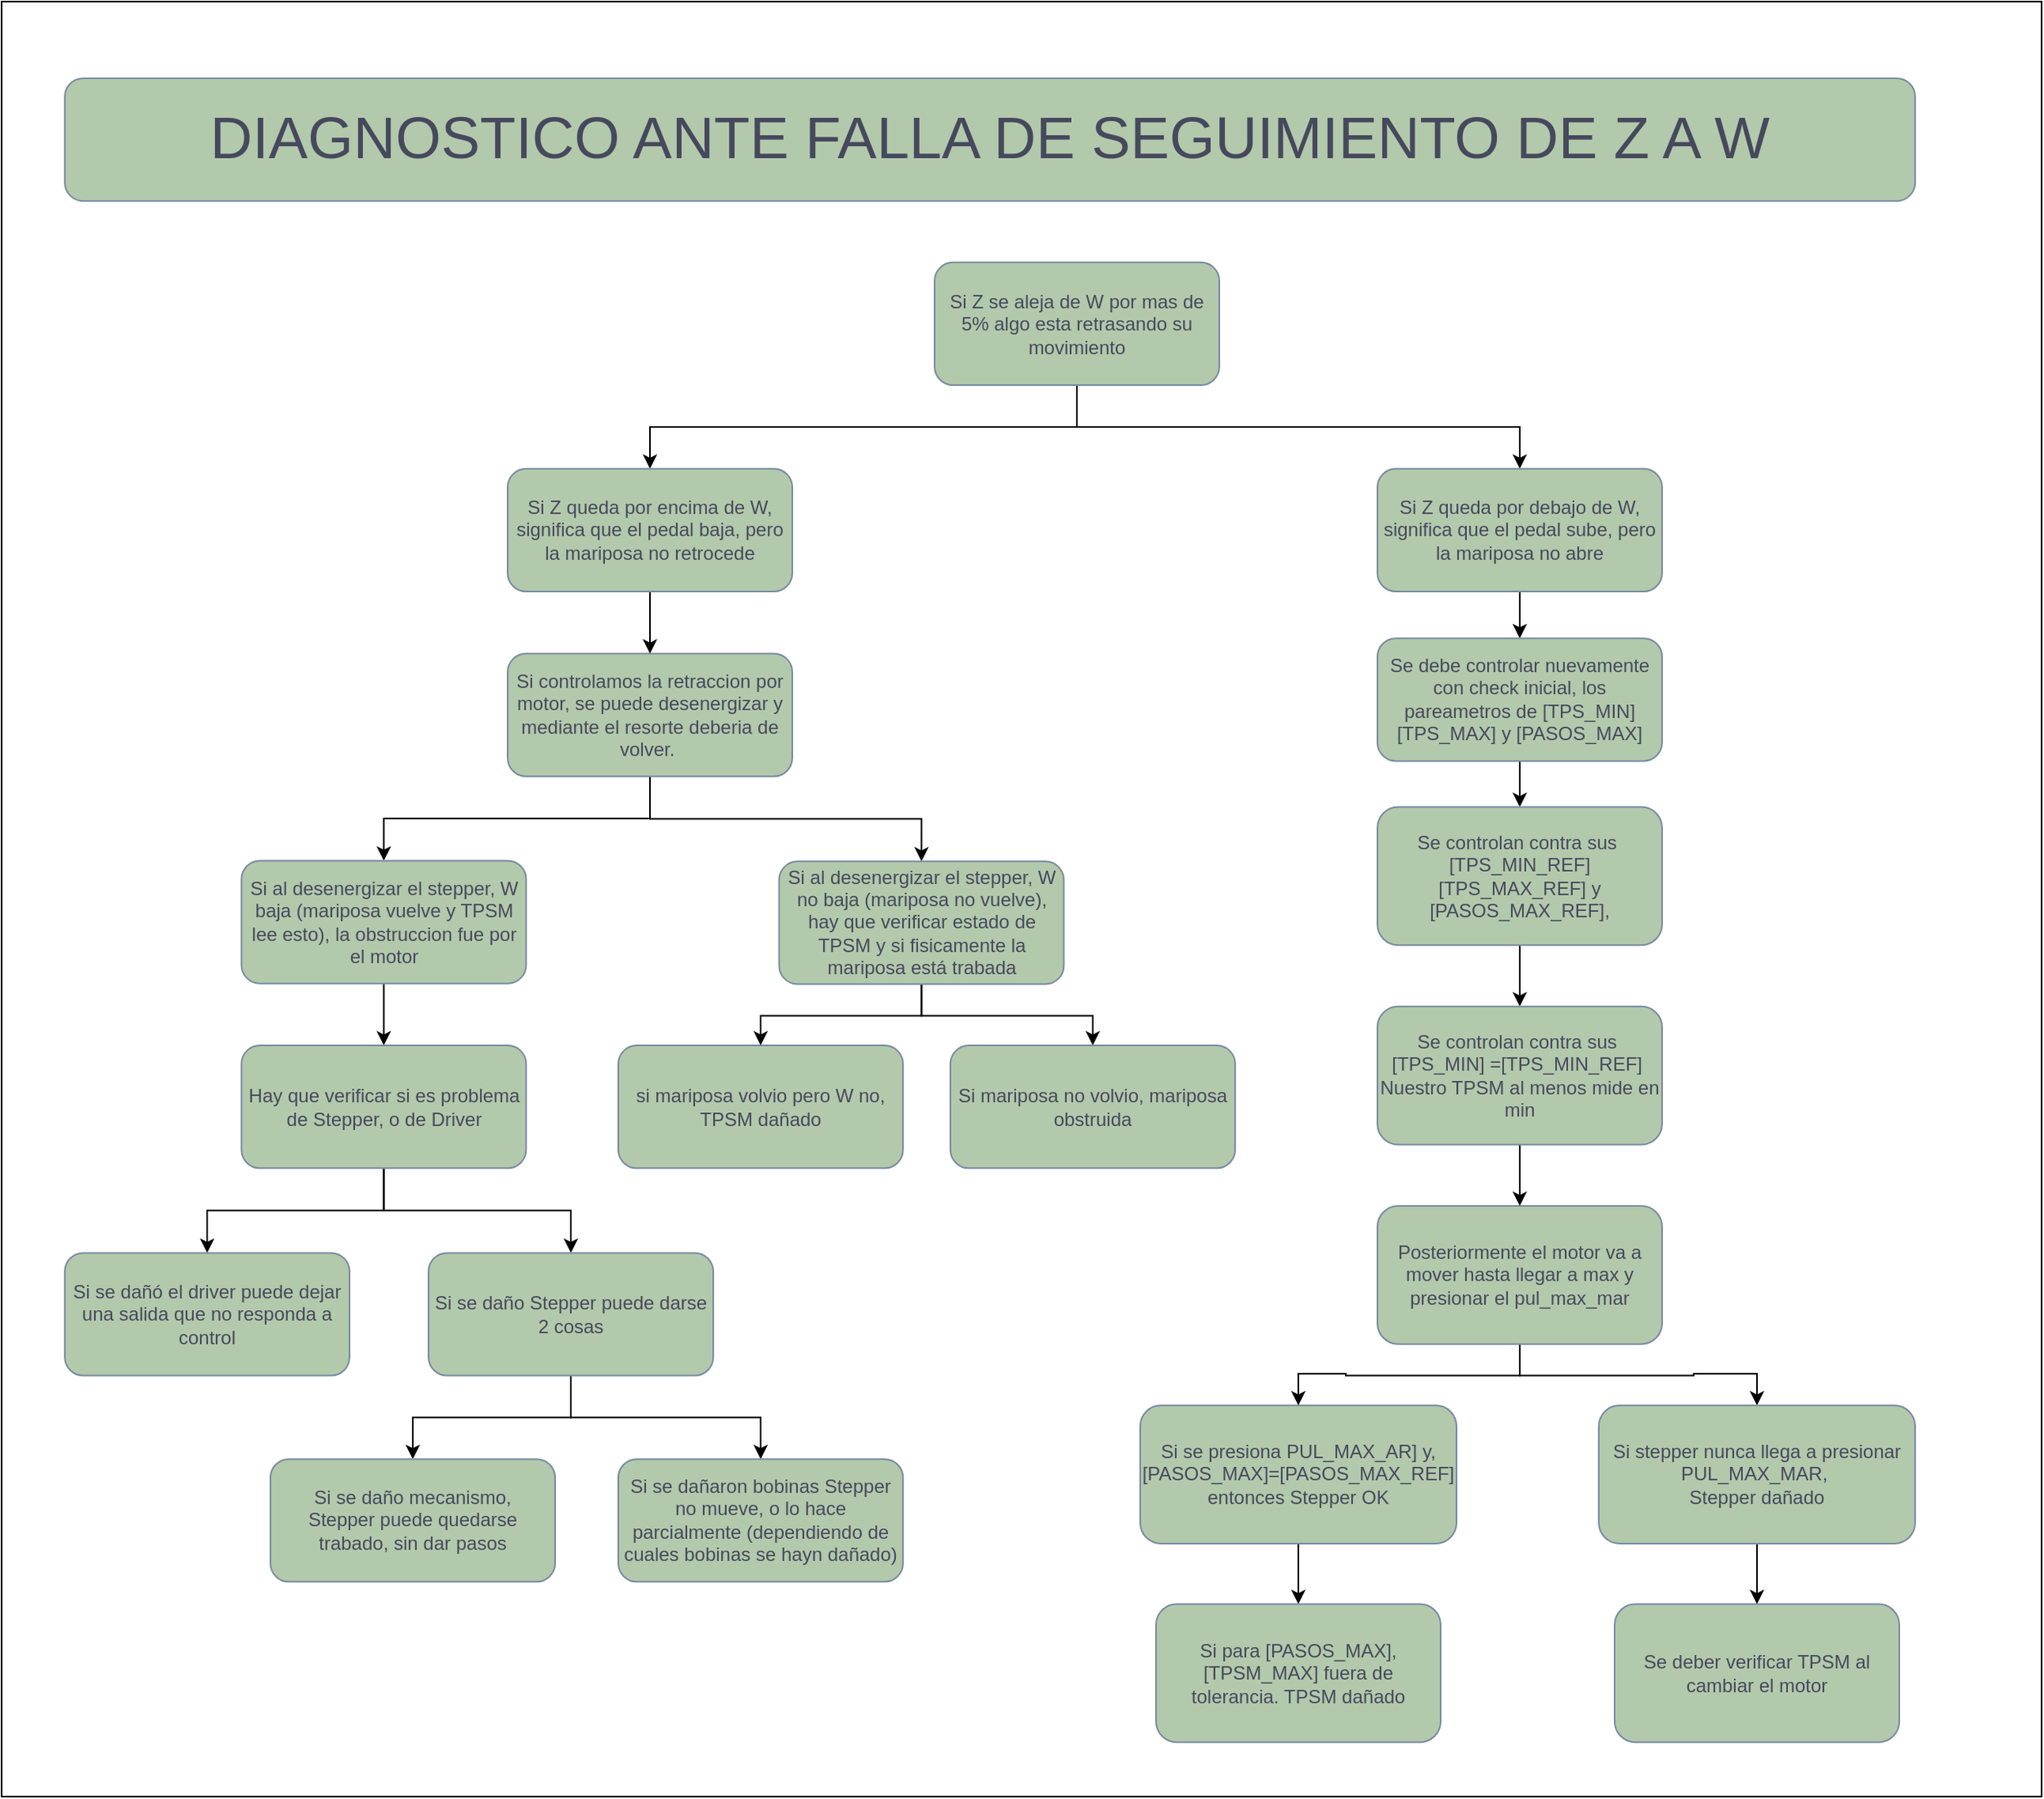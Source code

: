 <mxfile version="26.2.12">
  <diagram name="Página-1" id="mWMyra1-hBtDh2re22eu">
    <mxGraphModel grid="1" page="1" gridSize="10" guides="1" tooltips="1" connect="1" arrows="1" fold="1" pageScale="1" pageWidth="827" pageHeight="1169" math="0" shadow="0">
      <root>
        <mxCell id="0" />
        <mxCell id="1" parent="0" />
        <mxCell id="gw21Ktum4oAkzvE9UjB--1" value="" style="group" connectable="0" vertex="1" parent="1">
          <mxGeometry x="1080" y="5862" width="1290" height="1135" as="geometry" />
        </mxCell>
        <mxCell id="gw21Ktum4oAkzvE9UjB--2" value="" style="edgeStyle=orthogonalEdgeStyle;rounded=0;orthogonalLoop=1;jettySize=auto;html=1;exitX=0.5;exitY=1;exitDx=0;exitDy=0;" edge="1" parent="gw21Ktum4oAkzvE9UjB--1" source="gw21Ktum4oAkzvE9UjB--4" target="gw21Ktum4oAkzvE9UjB--9">
          <mxGeometry relative="1" as="geometry" />
        </mxCell>
        <mxCell id="gw21Ktum4oAkzvE9UjB--3" style="edgeStyle=orthogonalEdgeStyle;rounded=0;orthogonalLoop=1;jettySize=auto;html=1;entryX=0.5;entryY=0;entryDx=0;entryDy=0;exitX=0.5;exitY=1;exitDx=0;exitDy=0;" edge="1" parent="gw21Ktum4oAkzvE9UjB--1" source="gw21Ktum4oAkzvE9UjB--4" target="gw21Ktum4oAkzvE9UjB--11">
          <mxGeometry relative="1" as="geometry" />
        </mxCell>
        <mxCell id="gw21Ktum4oAkzvE9UjB--4" value="Si Z se aleja de W por mas de 5% algo esta retrasando su movimiento" style="rounded=1;whiteSpace=wrap;html=1;strokeColor=#788AA3;fontColor=#46495D;fillColor=#B2C9AB;movable=1;resizable=1;rotatable=1;deletable=1;editable=1;locked=0;connectable=1;" vertex="1" parent="gw21Ktum4oAkzvE9UjB--1">
          <mxGeometry x="590" y="164.915" width="180" height="77.607" as="geometry" />
        </mxCell>
        <mxCell id="gw21Ktum4oAkzvE9UjB--5" style="edgeStyle=orthogonalEdgeStyle;rounded=0;orthogonalLoop=1;jettySize=auto;html=1;entryX=0.5;entryY=0;entryDx=0;entryDy=0;" edge="1" parent="gw21Ktum4oAkzvE9UjB--1" source="gw21Ktum4oAkzvE9UjB--7" target="gw21Ktum4oAkzvE9UjB--14">
          <mxGeometry relative="1" as="geometry" />
        </mxCell>
        <mxCell id="gw21Ktum4oAkzvE9UjB--6" style="edgeStyle=orthogonalEdgeStyle;rounded=0;orthogonalLoop=1;jettySize=auto;html=1;entryX=0.5;entryY=0;entryDx=0;entryDy=0;exitX=0.5;exitY=1;exitDx=0;exitDy=0;" edge="1" parent="gw21Ktum4oAkzvE9UjB--1" source="gw21Ktum4oAkzvE9UjB--7" target="gw21Ktum4oAkzvE9UjB--17">
          <mxGeometry relative="1" as="geometry" />
        </mxCell>
        <mxCell id="gw21Ktum4oAkzvE9UjB--7" value="Si controlamos la retraccion por motor, se puede desenergizar y mediante el resorte deberia de volver.&amp;nbsp;" style="rounded=1;whiteSpace=wrap;html=1;strokeColor=#788AA3;fontColor=#46495D;fillColor=#B2C9AB;movable=1;resizable=1;rotatable=1;deletable=1;editable=1;locked=0;connectable=1;" vertex="1" parent="gw21Ktum4oAkzvE9UjB--1">
          <mxGeometry x="320" y="412.286" width="180" height="77.607" as="geometry" />
        </mxCell>
        <mxCell id="gw21Ktum4oAkzvE9UjB--8" value="" style="edgeStyle=orthogonalEdgeStyle;rounded=0;orthogonalLoop=1;jettySize=auto;html=1;" edge="1" parent="gw21Ktum4oAkzvE9UjB--1" source="gw21Ktum4oAkzvE9UjB--9" target="gw21Ktum4oAkzvE9UjB--7">
          <mxGeometry relative="1" as="geometry" />
        </mxCell>
        <mxCell id="gw21Ktum4oAkzvE9UjB--9" value="Si Z queda por encima de W, significa que el pedal baja, pero la mariposa no retrocede" style="rounded=1;whiteSpace=wrap;html=1;strokeColor=#788AA3;fontColor=#46495D;fillColor=#B2C9AB;movable=1;resizable=1;rotatable=1;deletable=1;editable=1;locked=0;connectable=1;" vertex="1" parent="gw21Ktum4oAkzvE9UjB--1">
          <mxGeometry x="320" y="295.391" width="180" height="77.607" as="geometry" />
        </mxCell>
        <mxCell id="gw21Ktum4oAkzvE9UjB--10" value="" style="edgeStyle=orthogonalEdgeStyle;rounded=0;orthogonalLoop=1;jettySize=auto;html=1;" edge="1" parent="gw21Ktum4oAkzvE9UjB--1" source="gw21Ktum4oAkzvE9UjB--11" target="gw21Ktum4oAkzvE9UjB--20">
          <mxGeometry relative="1" as="geometry" />
        </mxCell>
        <mxCell id="gw21Ktum4oAkzvE9UjB--11" value="Si Z queda por debajo de W, significa que el pedal sube, pero la mariposa no abre" style="rounded=1;whiteSpace=wrap;html=1;strokeColor=#788AA3;fontColor=#46495D;fillColor=#B2C9AB;movable=1;resizable=1;rotatable=1;deletable=1;editable=1;locked=0;connectable=1;" vertex="1" parent="gw21Ktum4oAkzvE9UjB--1">
          <mxGeometry x="870" y="295.391" width="180" height="77.607" as="geometry" />
        </mxCell>
        <mxCell id="gw21Ktum4oAkzvE9UjB--12" value="si mariposa volvio pero W no, TPSM dañado" style="rounded=1;whiteSpace=wrap;html=1;strokeColor=#788AA3;fontColor=#46495D;fillColor=#B2C9AB;movable=1;resizable=1;rotatable=1;deletable=1;editable=1;locked=0;connectable=1;" vertex="1" parent="gw21Ktum4oAkzvE9UjB--1">
          <mxGeometry x="390" y="660.046" width="180" height="77.607" as="geometry" />
        </mxCell>
        <mxCell id="gw21Ktum4oAkzvE9UjB--13" value="" style="edgeStyle=orthogonalEdgeStyle;rounded=0;orthogonalLoop=1;jettySize=auto;html=1;" edge="1" parent="gw21Ktum4oAkzvE9UjB--1" source="gw21Ktum4oAkzvE9UjB--14" target="gw21Ktum4oAkzvE9UjB--37">
          <mxGeometry relative="1" as="geometry" />
        </mxCell>
        <mxCell id="gw21Ktum4oAkzvE9UjB--14" value="Si al desenergizar el stepper, W baja (mariposa vuelve y TPSM lee esto), la obstruccion fue por el motor" style="rounded=1;whiteSpace=wrap;html=1;strokeColor=#788AA3;fontColor=#46495D;fillColor=#B2C9AB;movable=1;resizable=1;rotatable=1;deletable=1;editable=1;locked=0;connectable=1;" vertex="1" parent="gw21Ktum4oAkzvE9UjB--1">
          <mxGeometry x="151.69" y="543.248" width="180" height="77.607" as="geometry" />
        </mxCell>
        <mxCell id="gw21Ktum4oAkzvE9UjB--15" style="edgeStyle=orthogonalEdgeStyle;rounded=0;orthogonalLoop=1;jettySize=auto;html=1;entryX=0.5;entryY=0;entryDx=0;entryDy=0;" edge="1" parent="gw21Ktum4oAkzvE9UjB--1" source="gw21Ktum4oAkzvE9UjB--17" target="gw21Ktum4oAkzvE9UjB--12">
          <mxGeometry relative="1" as="geometry" />
        </mxCell>
        <mxCell id="gw21Ktum4oAkzvE9UjB--16" style="edgeStyle=orthogonalEdgeStyle;rounded=0;orthogonalLoop=1;jettySize=auto;html=1;entryX=0.5;entryY=0;entryDx=0;entryDy=0;" edge="1" parent="gw21Ktum4oAkzvE9UjB--1" source="gw21Ktum4oAkzvE9UjB--17" target="gw21Ktum4oAkzvE9UjB--18">
          <mxGeometry relative="1" as="geometry" />
        </mxCell>
        <mxCell id="gw21Ktum4oAkzvE9UjB--17" value="Si al desenergizar el stepper, W no baja (mariposa no vuelve), hay que verificar estado de TPSM y si fisicamente la mariposa está trabada" style="rounded=1;whiteSpace=wrap;html=1;strokeColor=#788AA3;fontColor=#46495D;fillColor=#B2C9AB;movable=1;resizable=1;rotatable=1;deletable=1;editable=1;locked=0;connectable=1;" vertex="1" parent="gw21Ktum4oAkzvE9UjB--1">
          <mxGeometry x="491.69" y="543.636" width="180" height="77.607" as="geometry" />
        </mxCell>
        <mxCell id="gw21Ktum4oAkzvE9UjB--18" value="Si mariposa no volvio, mariposa obstruida" style="rounded=1;whiteSpace=wrap;html=1;strokeColor=#788AA3;fontColor=#46495D;fillColor=#B2C9AB;movable=1;resizable=1;rotatable=1;deletable=1;editable=1;locked=0;connectable=1;" vertex="1" parent="gw21Ktum4oAkzvE9UjB--1">
          <mxGeometry x="600" y="660.046" width="180" height="77.607" as="geometry" />
        </mxCell>
        <mxCell id="gw21Ktum4oAkzvE9UjB--19" value="" style="edgeStyle=orthogonalEdgeStyle;rounded=0;orthogonalLoop=1;jettySize=auto;html=1;" edge="1" parent="gw21Ktum4oAkzvE9UjB--1" source="gw21Ktum4oAkzvE9UjB--20" target="gw21Ktum4oAkzvE9UjB--22">
          <mxGeometry relative="1" as="geometry" />
        </mxCell>
        <mxCell id="gw21Ktum4oAkzvE9UjB--20" value="Se debe controlar nuevamente con check inicial, los pareametros de [TPS_MIN] [TPS_MAX] y [PASOS_MAX]" style="rounded=1;whiteSpace=wrap;html=1;strokeColor=#788AA3;fontColor=#46495D;fillColor=#B2C9AB;movable=1;resizable=1;rotatable=1;deletable=1;editable=1;locked=0;connectable=1;" vertex="1" parent="gw21Ktum4oAkzvE9UjB--1">
          <mxGeometry x="870" y="402.585" width="180" height="77.607" as="geometry" />
        </mxCell>
        <mxCell id="gw21Ktum4oAkzvE9UjB--21" value="" style="edgeStyle=orthogonalEdgeStyle;rounded=0;orthogonalLoop=1;jettySize=auto;html=1;" edge="1" parent="gw21Ktum4oAkzvE9UjB--1" source="gw21Ktum4oAkzvE9UjB--22" target="gw21Ktum4oAkzvE9UjB--25">
          <mxGeometry relative="1" as="geometry" />
        </mxCell>
        <mxCell id="gw21Ktum4oAkzvE9UjB--22" value="Se controlan contra sus&amp;nbsp; [TPS_MIN_REF] [TPS_MAX_REF] y [PASOS_MAX_REF]," style="rounded=1;whiteSpace=wrap;html=1;strokeColor=#788AA3;fontColor=#46495D;fillColor=#B2C9AB;movable=1;resizable=1;rotatable=1;deletable=1;editable=1;locked=0;connectable=1;" vertex="1" parent="gw21Ktum4oAkzvE9UjB--1">
          <mxGeometry x="870" y="509.295" width="180" height="87.308" as="geometry" />
        </mxCell>
        <mxCell id="gw21Ktum4oAkzvE9UjB--23" value="&lt;font style=&quot;font-size: 37px;&quot;&gt;DIAGNOSTICO ANTE FALLA DE SEGUIMIENTO DE Z A W&lt;/font&gt;" style="rounded=1;whiteSpace=wrap;html=1;strokeColor=#788AA3;fontColor=#46495D;fillColor=#B2C9AB;movable=1;resizable=1;rotatable=1;deletable=1;editable=1;locked=0;connectable=1;" vertex="1" parent="gw21Ktum4oAkzvE9UjB--1">
          <mxGeometry x="40" y="48.504" width="1170" height="77.607" as="geometry" />
        </mxCell>
        <mxCell id="gw21Ktum4oAkzvE9UjB--24" value="" style="edgeStyle=orthogonalEdgeStyle;rounded=0;orthogonalLoop=1;jettySize=auto;html=1;" edge="1" parent="gw21Ktum4oAkzvE9UjB--1" source="gw21Ktum4oAkzvE9UjB--25" target="gw21Ktum4oAkzvE9UjB--30">
          <mxGeometry relative="1" as="geometry" />
        </mxCell>
        <mxCell id="gw21Ktum4oAkzvE9UjB--25" value="Se controlan contra sus&amp;nbsp; [TPS_MIN] =[TPS_MIN_REF]&amp;nbsp;&lt;br&gt;Nuestro TPSM al menos mide en min" style="rounded=1;whiteSpace=wrap;html=1;strokeColor=#788AA3;fontColor=#46495D;fillColor=#B2C9AB;movable=1;resizable=1;rotatable=1;deletable=1;editable=1;locked=0;connectable=1;" vertex="1" parent="gw21Ktum4oAkzvE9UjB--1">
          <mxGeometry x="870" y="635.406" width="180" height="87.308" as="geometry" />
        </mxCell>
        <mxCell id="gw21Ktum4oAkzvE9UjB--26" value="" style="edgeStyle=orthogonalEdgeStyle;rounded=0;orthogonalLoop=1;jettySize=auto;html=1;" edge="1" parent="gw21Ktum4oAkzvE9UjB--1" source="gw21Ktum4oAkzvE9UjB--27" target="gw21Ktum4oAkzvE9UjB--32">
          <mxGeometry relative="1" as="geometry" />
        </mxCell>
        <mxCell id="gw21Ktum4oAkzvE9UjB--27" value="Si se presiona PUL_MAX_AR] y,&lt;br&gt;[PASOS_MAX]=[PASOS_MAX_REF]&lt;br&gt;entonces Stepper OK" style="rounded=1;whiteSpace=wrap;html=1;strokeColor=#788AA3;fontColor=#46495D;fillColor=#B2C9AB;movable=1;resizable=1;rotatable=1;deletable=1;editable=1;locked=0;connectable=1;" vertex="1" parent="gw21Ktum4oAkzvE9UjB--1">
          <mxGeometry x="720" y="887.628" width="200" height="87.308" as="geometry" />
        </mxCell>
        <mxCell id="gw21Ktum4oAkzvE9UjB--28" style="edgeStyle=orthogonalEdgeStyle;rounded=0;orthogonalLoop=1;jettySize=auto;html=1;entryX=0.5;entryY=0;entryDx=0;entryDy=0;" edge="1" parent="gw21Ktum4oAkzvE9UjB--1" source="gw21Ktum4oAkzvE9UjB--30" target="gw21Ktum4oAkzvE9UjB--27">
          <mxGeometry relative="1" as="geometry" />
        </mxCell>
        <mxCell id="gw21Ktum4oAkzvE9UjB--29" style="edgeStyle=orthogonalEdgeStyle;rounded=0;orthogonalLoop=1;jettySize=auto;html=1;entryX=0.5;entryY=0;entryDx=0;entryDy=0;" edge="1" parent="gw21Ktum4oAkzvE9UjB--1" source="gw21Ktum4oAkzvE9UjB--30" target="gw21Ktum4oAkzvE9UjB--34">
          <mxGeometry relative="1" as="geometry" />
        </mxCell>
        <mxCell id="gw21Ktum4oAkzvE9UjB--30" value="Posteriormente el motor va a mover hasta llegar a max y presionar el pul_max_mar" style="rounded=1;whiteSpace=wrap;html=1;strokeColor=#788AA3;fontColor=#46495D;fillColor=#B2C9AB;movable=1;resizable=1;rotatable=1;deletable=1;editable=1;locked=0;connectable=1;" vertex="1" parent="gw21Ktum4oAkzvE9UjB--1">
          <mxGeometry x="870" y="761.517" width="180" height="87.308" as="geometry" />
        </mxCell>
        <mxCell id="gw21Ktum4oAkzvE9UjB--31" value="Se deber verificar TPSM al cambiar el motor" style="rounded=1;whiteSpace=wrap;html=1;strokeColor=#788AA3;fontColor=#46495D;fillColor=#B2C9AB;movable=1;resizable=1;rotatable=1;deletable=1;editable=1;locked=0;connectable=1;" vertex="1" parent="gw21Ktum4oAkzvE9UjB--1">
          <mxGeometry x="1020" y="1013.254" width="180" height="87.308" as="geometry" />
        </mxCell>
        <mxCell id="gw21Ktum4oAkzvE9UjB--32" value="Si para&amp;nbsp;&lt;span style=&quot;color: rgba(0, 0, 0, 0); font-family: monospace; font-size: 0px; text-align: start; text-wrap-mode: nowrap;&quot;&gt;%3CmxGraphModel%3E%3Croot%3E%3CmxCell%20id%3D%220%22%2F%3E%3CmxCell%20id%3D%221%22%20parent%3D%220%22%2F%3E%3CmxCell%20id%3D%222%22%20value%3D%22Se%20controlan%20contra%20sus%26amp%3Bnbsp%3B%20%5BTPS_MIN_REF%5D%20%5BTPS_MAX_REF%5D%20y%20%5BPASOS_MAX_REF%5D%2C%22%20style%3D%22rounded%3D1%3BwhiteSpace%3Dwrap%3Bhtml%3D1%3BstrokeColor%3D%23788AA3%3BfontColor%3D%2346495D%3BfillColor%3D%23B2C9AB%3Bmovable%3D1%3Bresizable%3D1%3Brotatable%3D1%3Bdeletable%3D1%3Beditable%3D1%3Blocked%3D0%3Bconnectable%3D1%3B%22%20vertex%3D%221%22%20parent%3D%221%22%3E%3CmxGeometry%20x%3D%22970%22%20y%3D%226660%22%20width%3D%22180%22%20height%3D%2290%22%20as%3D%22geometry%22%2F%3E%3C%2FmxCell%3E%3C%2Froot%3E%3C%2FmxGraphModel%3E&lt;/span&gt;[PASOS_MAX], [TPSM_MAX] fuera de tolerancia. TPSM dañado" style="rounded=1;whiteSpace=wrap;html=1;strokeColor=#788AA3;fontColor=#46495D;fillColor=#B2C9AB;movable=1;resizable=1;rotatable=1;deletable=1;editable=1;locked=0;connectable=1;" vertex="1" parent="gw21Ktum4oAkzvE9UjB--1">
          <mxGeometry x="730" y="1013.254" width="180" height="87.308" as="geometry" />
        </mxCell>
        <mxCell id="gw21Ktum4oAkzvE9UjB--33" value="" style="edgeStyle=orthogonalEdgeStyle;rounded=0;orthogonalLoop=1;jettySize=auto;html=1;" edge="1" parent="gw21Ktum4oAkzvE9UjB--1" source="gw21Ktum4oAkzvE9UjB--34" target="gw21Ktum4oAkzvE9UjB--31">
          <mxGeometry relative="1" as="geometry" />
        </mxCell>
        <mxCell id="gw21Ktum4oAkzvE9UjB--34" value="Si stepper nunca llega a presionar PUL_MAX_MAR,&amp;nbsp;&lt;br&gt;Stepper dañado" style="rounded=1;whiteSpace=wrap;html=1;strokeColor=#788AA3;fontColor=#46495D;fillColor=#B2C9AB;movable=1;resizable=1;rotatable=1;deletable=1;editable=1;locked=0;connectable=1;" vertex="1" parent="gw21Ktum4oAkzvE9UjB--1">
          <mxGeometry x="1010" y="887.628" width="200" height="87.308" as="geometry" />
        </mxCell>
        <mxCell id="gw21Ktum4oAkzvE9UjB--35" style="edgeStyle=orthogonalEdgeStyle;rounded=0;orthogonalLoop=1;jettySize=auto;html=1;entryX=0.5;entryY=0;entryDx=0;entryDy=0;" edge="1" parent="gw21Ktum4oAkzvE9UjB--1" source="gw21Ktum4oAkzvE9UjB--37" target="gw21Ktum4oAkzvE9UjB--41">
          <mxGeometry relative="1" as="geometry" />
        </mxCell>
        <mxCell id="gw21Ktum4oAkzvE9UjB--36" style="edgeStyle=orthogonalEdgeStyle;rounded=0;orthogonalLoop=1;jettySize=auto;html=1;entryX=0.5;entryY=0;entryDx=0;entryDy=0;" edge="1" parent="gw21Ktum4oAkzvE9UjB--1" source="gw21Ktum4oAkzvE9UjB--37" target="gw21Ktum4oAkzvE9UjB--40">
          <mxGeometry relative="1" as="geometry" />
        </mxCell>
        <mxCell id="gw21Ktum4oAkzvE9UjB--37" value="Hay que verificar si es problema de Stepper, o de Driver" style="rounded=1;whiteSpace=wrap;html=1;strokeColor=#788AA3;fontColor=#46495D;fillColor=#B2C9AB;movable=1;resizable=1;rotatable=1;deletable=1;editable=1;locked=0;connectable=1;" vertex="1" parent="gw21Ktum4oAkzvE9UjB--1">
          <mxGeometry x="151.69" y="660.046" width="180" height="77.607" as="geometry" />
        </mxCell>
        <mxCell id="gw21Ktum4oAkzvE9UjB--38" style="edgeStyle=orthogonalEdgeStyle;rounded=0;orthogonalLoop=1;jettySize=auto;html=1;entryX=0.5;entryY=0;entryDx=0;entryDy=0;" edge="1" parent="gw21Ktum4oAkzvE9UjB--1" source="gw21Ktum4oAkzvE9UjB--40" target="gw21Ktum4oAkzvE9UjB--43">
          <mxGeometry relative="1" as="geometry" />
        </mxCell>
        <mxCell id="gw21Ktum4oAkzvE9UjB--39" style="edgeStyle=orthogonalEdgeStyle;rounded=0;orthogonalLoop=1;jettySize=auto;html=1;entryX=0.5;entryY=0;entryDx=0;entryDy=0;" edge="1" parent="gw21Ktum4oAkzvE9UjB--1" source="gw21Ktum4oAkzvE9UjB--40" target="gw21Ktum4oAkzvE9UjB--42">
          <mxGeometry relative="1" as="geometry" />
        </mxCell>
        <mxCell id="gw21Ktum4oAkzvE9UjB--40" value="Si se daño Stepper puede darse 2 cosas" style="rounded=1;whiteSpace=wrap;html=1;strokeColor=#788AA3;fontColor=#46495D;fillColor=#B2C9AB;movable=1;resizable=1;rotatable=1;deletable=1;editable=1;locked=0;connectable=1;" vertex="1" parent="gw21Ktum4oAkzvE9UjB--1">
          <mxGeometry x="270" y="791.202" width="180" height="77.607" as="geometry" />
        </mxCell>
        <mxCell id="gw21Ktum4oAkzvE9UjB--41" value="Si se dañó el driver puede dejar una salida que no responda a control" style="rounded=1;whiteSpace=wrap;html=1;strokeColor=#788AA3;fontColor=#46495D;fillColor=#B2C9AB;movable=1;resizable=1;rotatable=1;deletable=1;editable=1;locked=0;connectable=1;" vertex="1" parent="gw21Ktum4oAkzvE9UjB--1">
          <mxGeometry x="40" y="791.202" width="180" height="77.607" as="geometry" />
        </mxCell>
        <mxCell id="gw21Ktum4oAkzvE9UjB--42" value="Si se dañaron bobinas Stepper no mueve, o lo hace parcialmente (dependiendo de cuales bobinas se hayn dañado)" style="rounded=1;whiteSpace=wrap;html=1;strokeColor=#788AA3;fontColor=#46495D;fillColor=#B2C9AB;movable=1;resizable=1;rotatable=1;deletable=1;editable=1;locked=0;connectable=1;" vertex="1" parent="gw21Ktum4oAkzvE9UjB--1">
          <mxGeometry x="390" y="921.581" width="180" height="77.607" as="geometry" />
        </mxCell>
        <mxCell id="gw21Ktum4oAkzvE9UjB--43" value="Si se daño mecanismo,&lt;br&gt;Stepper puede quedarse trabado, sin dar pasos" style="rounded=1;whiteSpace=wrap;html=1;strokeColor=#788AA3;fontColor=#46495D;fillColor=#B2C9AB;movable=1;resizable=1;rotatable=1;deletable=1;editable=1;locked=0;connectable=1;" vertex="1" parent="gw21Ktum4oAkzvE9UjB--1">
          <mxGeometry x="170" y="921.581" width="180" height="77.607" as="geometry" />
        </mxCell>
        <mxCell id="gw21Ktum4oAkzvE9UjB--44" value="" style="rounded=0;whiteSpace=wrap;html=1;fillColor=none;" vertex="1" parent="gw21Ktum4oAkzvE9UjB--1">
          <mxGeometry width="1290" height="1135" as="geometry" />
        </mxCell>
      </root>
    </mxGraphModel>
  </diagram>
</mxfile>
